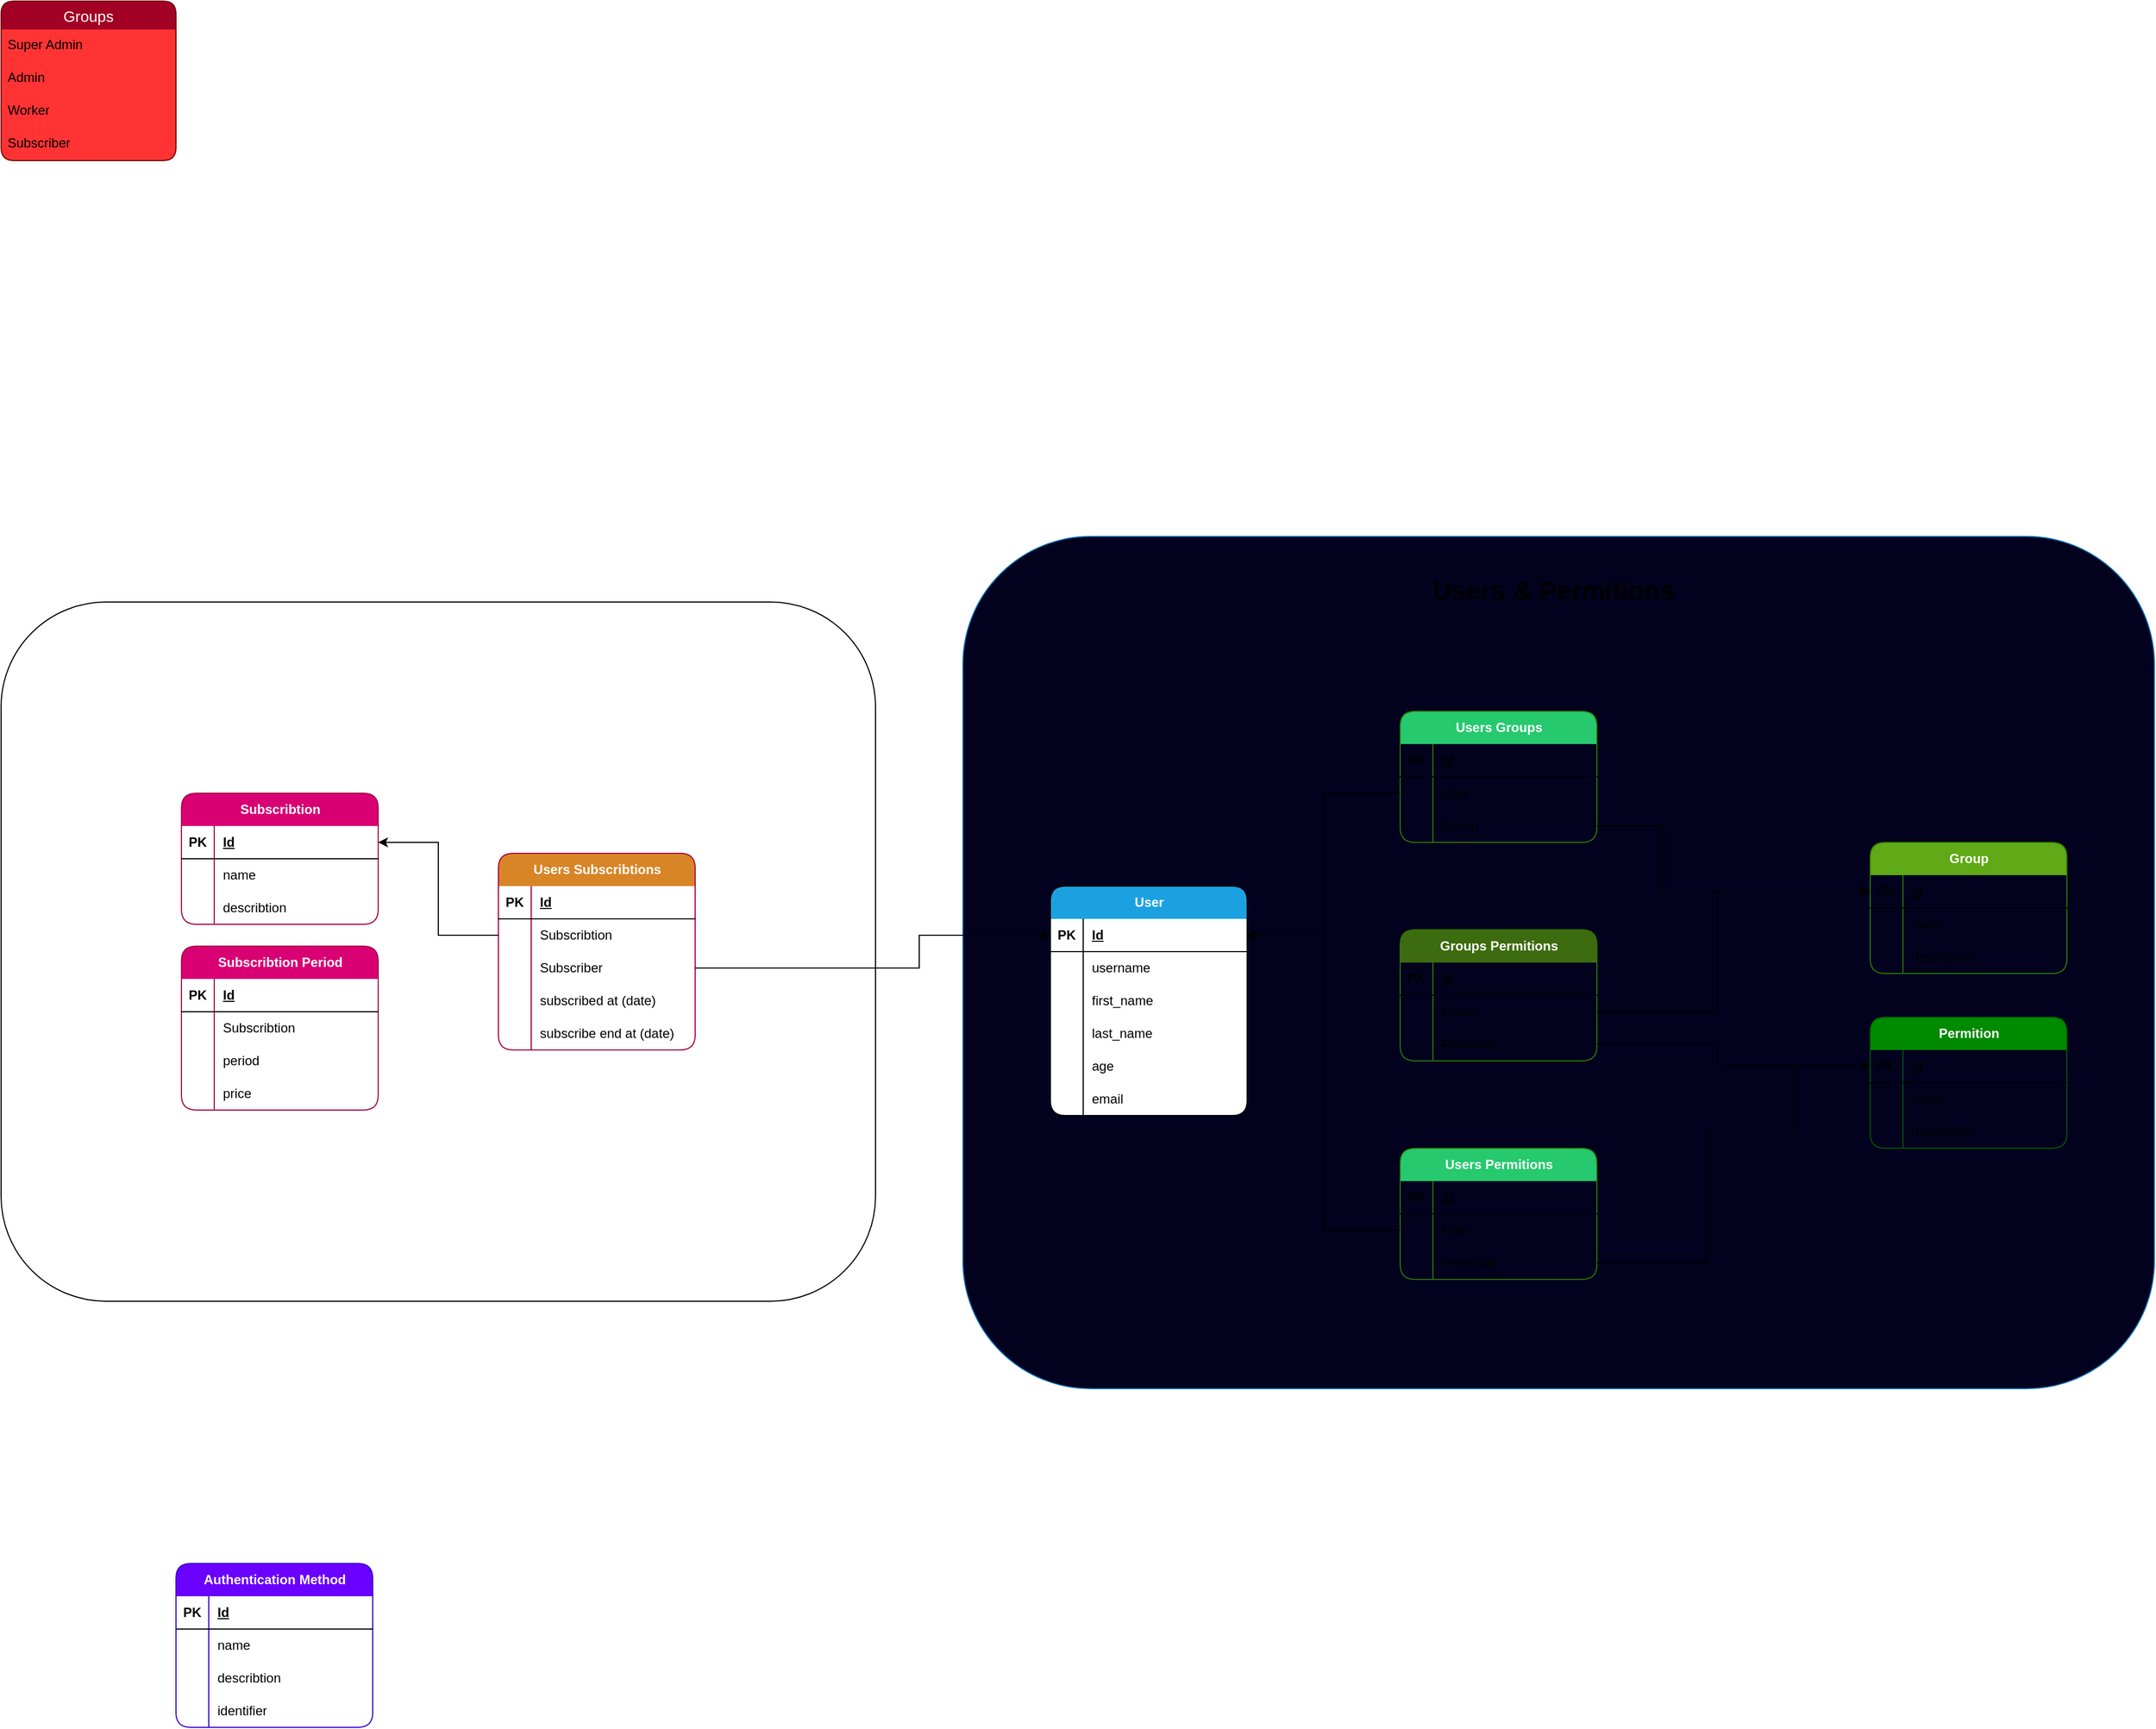 <mxfile version="21.6.5" type="device">
  <diagram name="Page-1" id="xg7CgBrB9_Lk4aRXQVMj">
    <mxGraphModel dx="1467" dy="811" grid="1" gridSize="10" guides="1" tooltips="1" connect="1" arrows="1" fold="1" page="0" pageScale="1" pageWidth="1500" pageHeight="2000" background="none" math="0" shadow="0">
      <root>
        <mxCell id="0" />
        <mxCell id="1" parent="0" />
        <mxCell id="YQK4Ysnu9C63STyvXHJZ-3" value="Groups" style="swimlane;fontStyle=0;childLayout=stackLayout;horizontal=1;startSize=26;horizontalStack=0;resizeParent=1;resizeParentMax=0;resizeLast=0;collapsible=1;marginBottom=0;align=center;fontSize=14;fillColor=#a20025;fontColor=#ffffff;strokeColor=#6F0000;swimlaneLine=0;rounded=1;swimlaneFillColor=#FF3333;" vertex="1" parent="1">
          <mxGeometry x="-480" y="-310" width="160" height="146" as="geometry" />
        </mxCell>
        <mxCell id="YQK4Ysnu9C63STyvXHJZ-7" value="Super Admin" style="text;strokeColor=none;fillColor=none;spacingLeft=4;spacingRight=4;overflow=hidden;rotatable=0;points=[[0,0.5],[1,0.5]];portConstraint=eastwest;fontSize=12;whiteSpace=wrap;html=1;" vertex="1" parent="YQK4Ysnu9C63STyvXHJZ-3">
          <mxGeometry y="26" width="160" height="30" as="geometry" />
        </mxCell>
        <mxCell id="YQK4Ysnu9C63STyvXHJZ-4" value="Admin" style="text;strokeColor=none;fillColor=none;spacingLeft=4;spacingRight=4;overflow=hidden;rotatable=0;points=[[0,0.5],[1,0.5]];portConstraint=eastwest;fontSize=12;whiteSpace=wrap;html=1;" vertex="1" parent="YQK4Ysnu9C63STyvXHJZ-3">
          <mxGeometry y="56" width="160" height="30" as="geometry" />
        </mxCell>
        <mxCell id="YQK4Ysnu9C63STyvXHJZ-5" value="Worker" style="text;strokeColor=none;fillColor=none;spacingLeft=4;spacingRight=4;overflow=hidden;rotatable=0;points=[[0,0.5],[1,0.5]];portConstraint=eastwest;fontSize=12;whiteSpace=wrap;html=1;" vertex="1" parent="YQK4Ysnu9C63STyvXHJZ-3">
          <mxGeometry y="86" width="160" height="30" as="geometry" />
        </mxCell>
        <mxCell id="YQK4Ysnu9C63STyvXHJZ-6" value="Subscriber" style="text;strokeColor=none;fillColor=none;spacingLeft=4;spacingRight=4;overflow=hidden;rotatable=0;points=[[0,0.5],[1,0.5]];portConstraint=eastwest;fontSize=12;whiteSpace=wrap;html=1;" vertex="1" parent="YQK4Ysnu9C63STyvXHJZ-3">
          <mxGeometry y="116" width="160" height="30" as="geometry" />
        </mxCell>
        <mxCell id="YQK4Ysnu9C63STyvXHJZ-22" value="" style="group" vertex="1" connectable="0" parent="1">
          <mxGeometry x="400" y="180" width="1090" height="780" as="geometry" />
        </mxCell>
        <mxCell id="YQK4Ysnu9C63STyvXHJZ-21" value="" style="rounded=1;whiteSpace=wrap;html=1;fillColor=#02021F;fontColor=#ffffff;strokeColor=#006EAF;" vertex="1" parent="YQK4Ysnu9C63STyvXHJZ-22">
          <mxGeometry width="1090" height="780" as="geometry" />
        </mxCell>
        <mxCell id="2C0zCBsF6jFKkmQKUa8t-2" value="User" style="shape=table;startSize=30;container=1;collapsible=1;childLayout=tableLayout;fixedRows=1;rowLines=0;fontStyle=1;align=center;resizeLast=1;html=1;fillColor=#1ba1e2;fontColor=#ffffff;strokeColor=default;rounded=1;swimlaneLine=0;shadow=0;gradientColor=none;swimlaneFillColor=default;fixDash=0;movable=1;resizable=1;rotatable=1;deletable=1;editable=1;locked=0;connectable=1;" parent="YQK4Ysnu9C63STyvXHJZ-22" vertex="1">
          <mxGeometry x="80" y="320" width="180" height="210" as="geometry" />
        </mxCell>
        <mxCell id="2C0zCBsF6jFKkmQKUa8t-3" value="" style="shape=tableRow;horizontal=0;startSize=0;swimlaneHead=0;swimlaneBody=0;fillColor=none;collapsible=0;dropTarget=0;points=[[0,0.5],[1,0.5]];portConstraint=eastwest;top=0;left=0;right=0;bottom=1;shadow=0;swimlaneLine=0;" parent="2C0zCBsF6jFKkmQKUa8t-2" vertex="1">
          <mxGeometry y="30" width="180" height="30" as="geometry" />
        </mxCell>
        <mxCell id="2C0zCBsF6jFKkmQKUa8t-4" value="PK" style="shape=partialRectangle;connectable=0;fillColor=none;top=0;left=0;bottom=0;right=0;fontStyle=1;overflow=hidden;whiteSpace=wrap;html=1;shadow=0;swimlaneLine=0;" parent="2C0zCBsF6jFKkmQKUa8t-3" vertex="1">
          <mxGeometry width="30" height="30" as="geometry">
            <mxRectangle width="30" height="30" as="alternateBounds" />
          </mxGeometry>
        </mxCell>
        <mxCell id="2C0zCBsF6jFKkmQKUa8t-5" value="Id" style="shape=partialRectangle;connectable=0;fillColor=none;top=0;left=0;bottom=0;right=0;align=left;spacingLeft=6;fontStyle=5;overflow=hidden;whiteSpace=wrap;html=1;shadow=0;swimlaneLine=0;" parent="2C0zCBsF6jFKkmQKUa8t-3" vertex="1">
          <mxGeometry x="30" width="150" height="30" as="geometry">
            <mxRectangle width="150" height="30" as="alternateBounds" />
          </mxGeometry>
        </mxCell>
        <mxCell id="2C0zCBsF6jFKkmQKUa8t-35" style="shape=tableRow;horizontal=0;startSize=0;swimlaneHead=0;swimlaneBody=0;fillColor=none;collapsible=0;dropTarget=0;points=[[0,0.5],[1,0.5]];portConstraint=eastwest;top=0;left=0;right=0;bottom=0;shadow=0;swimlaneLine=0;" parent="2C0zCBsF6jFKkmQKUa8t-2" vertex="1">
          <mxGeometry y="60" width="180" height="30" as="geometry" />
        </mxCell>
        <mxCell id="2C0zCBsF6jFKkmQKUa8t-36" style="shape=partialRectangle;connectable=0;fillColor=none;top=0;left=0;bottom=0;right=0;editable=1;overflow=hidden;whiteSpace=wrap;html=1;shadow=0;swimlaneLine=0;" parent="2C0zCBsF6jFKkmQKUa8t-35" vertex="1">
          <mxGeometry width="30" height="30" as="geometry">
            <mxRectangle width="30" height="30" as="alternateBounds" />
          </mxGeometry>
        </mxCell>
        <mxCell id="2C0zCBsF6jFKkmQKUa8t-37" value="username" style="shape=partialRectangle;connectable=0;fillColor=none;top=0;left=0;bottom=0;right=0;align=left;spacingLeft=6;overflow=hidden;whiteSpace=wrap;html=1;shadow=0;swimlaneLine=0;" parent="2C0zCBsF6jFKkmQKUa8t-35" vertex="1">
          <mxGeometry x="30" width="150" height="30" as="geometry">
            <mxRectangle width="150" height="30" as="alternateBounds" />
          </mxGeometry>
        </mxCell>
        <mxCell id="2C0zCBsF6jFKkmQKUa8t-6" value="" style="shape=tableRow;horizontal=0;startSize=0;swimlaneHead=0;swimlaneBody=0;fillColor=none;collapsible=0;dropTarget=0;points=[[0,0.5],[1,0.5]];portConstraint=eastwest;top=0;left=0;right=0;bottom=0;shadow=0;swimlaneLine=0;" parent="2C0zCBsF6jFKkmQKUa8t-2" vertex="1">
          <mxGeometry y="90" width="180" height="30" as="geometry" />
        </mxCell>
        <mxCell id="2C0zCBsF6jFKkmQKUa8t-7" value="" style="shape=partialRectangle;connectable=0;fillColor=none;top=0;left=0;bottom=0;right=0;editable=1;overflow=hidden;whiteSpace=wrap;html=1;shadow=0;swimlaneLine=0;" parent="2C0zCBsF6jFKkmQKUa8t-6" vertex="1">
          <mxGeometry width="30" height="30" as="geometry">
            <mxRectangle width="30" height="30" as="alternateBounds" />
          </mxGeometry>
        </mxCell>
        <mxCell id="2C0zCBsF6jFKkmQKUa8t-8" value="first_name" style="shape=partialRectangle;connectable=0;fillColor=none;top=0;left=0;bottom=0;right=0;align=left;spacingLeft=6;overflow=hidden;whiteSpace=wrap;html=1;shadow=0;swimlaneLine=0;" parent="2C0zCBsF6jFKkmQKUa8t-6" vertex="1">
          <mxGeometry x="30" width="150" height="30" as="geometry">
            <mxRectangle width="150" height="30" as="alternateBounds" />
          </mxGeometry>
        </mxCell>
        <mxCell id="2C0zCBsF6jFKkmQKUa8t-9" value="" style="shape=tableRow;horizontal=0;startSize=0;swimlaneHead=0;swimlaneBody=0;fillColor=none;collapsible=0;dropTarget=0;points=[[0,0.5],[1,0.5]];portConstraint=eastwest;top=0;left=0;right=0;bottom=0;shadow=0;swimlaneLine=0;" parent="2C0zCBsF6jFKkmQKUa8t-2" vertex="1">
          <mxGeometry y="120" width="180" height="30" as="geometry" />
        </mxCell>
        <mxCell id="2C0zCBsF6jFKkmQKUa8t-10" value="" style="shape=partialRectangle;connectable=0;fillColor=none;top=0;left=0;bottom=0;right=0;editable=1;overflow=hidden;whiteSpace=wrap;html=1;shadow=0;swimlaneLine=0;" parent="2C0zCBsF6jFKkmQKUa8t-9" vertex="1">
          <mxGeometry width="30" height="30" as="geometry">
            <mxRectangle width="30" height="30" as="alternateBounds" />
          </mxGeometry>
        </mxCell>
        <mxCell id="2C0zCBsF6jFKkmQKUa8t-11" value="last_name" style="shape=partialRectangle;connectable=0;fillColor=none;top=0;left=0;bottom=0;right=0;align=left;spacingLeft=6;overflow=hidden;whiteSpace=wrap;html=1;shadow=0;swimlaneLine=0;" parent="2C0zCBsF6jFKkmQKUa8t-9" vertex="1">
          <mxGeometry x="30" width="150" height="30" as="geometry">
            <mxRectangle width="150" height="30" as="alternateBounds" />
          </mxGeometry>
        </mxCell>
        <mxCell id="2C0zCBsF6jFKkmQKUa8t-12" value="" style="shape=tableRow;horizontal=0;startSize=0;swimlaneHead=0;swimlaneBody=0;fillColor=none;collapsible=0;dropTarget=0;points=[[0,0.5],[1,0.5]];portConstraint=eastwest;top=0;left=0;right=0;bottom=0;shadow=0;swimlaneLine=0;" parent="2C0zCBsF6jFKkmQKUa8t-2" vertex="1">
          <mxGeometry y="150" width="180" height="30" as="geometry" />
        </mxCell>
        <mxCell id="2C0zCBsF6jFKkmQKUa8t-13" value="" style="shape=partialRectangle;connectable=0;fillColor=none;top=0;left=0;bottom=0;right=0;editable=1;overflow=hidden;whiteSpace=wrap;html=1;shadow=0;swimlaneLine=0;" parent="2C0zCBsF6jFKkmQKUa8t-12" vertex="1">
          <mxGeometry width="30" height="30" as="geometry">
            <mxRectangle width="30" height="30" as="alternateBounds" />
          </mxGeometry>
        </mxCell>
        <mxCell id="2C0zCBsF6jFKkmQKUa8t-14" value="age" style="shape=partialRectangle;connectable=0;fillColor=none;top=0;left=0;bottom=0;right=0;align=left;spacingLeft=6;overflow=hidden;whiteSpace=wrap;html=1;shadow=0;swimlaneLine=0;" parent="2C0zCBsF6jFKkmQKUa8t-12" vertex="1">
          <mxGeometry x="30" width="150" height="30" as="geometry">
            <mxRectangle width="150" height="30" as="alternateBounds" />
          </mxGeometry>
        </mxCell>
        <mxCell id="2C0zCBsF6jFKkmQKUa8t-32" style="shape=tableRow;horizontal=0;startSize=0;swimlaneHead=0;swimlaneBody=0;fillColor=none;collapsible=0;dropTarget=0;points=[[0,0.5],[1,0.5]];portConstraint=eastwest;top=0;left=0;right=0;bottom=0;shadow=0;swimlaneLine=0;" parent="2C0zCBsF6jFKkmQKUa8t-2" vertex="1">
          <mxGeometry y="180" width="180" height="30" as="geometry" />
        </mxCell>
        <mxCell id="2C0zCBsF6jFKkmQKUa8t-33" style="shape=partialRectangle;connectable=0;fillColor=none;top=0;left=0;bottom=0;right=0;editable=1;overflow=hidden;whiteSpace=wrap;html=1;shadow=0;swimlaneLine=0;" parent="2C0zCBsF6jFKkmQKUa8t-32" vertex="1">
          <mxGeometry width="30" height="30" as="geometry">
            <mxRectangle width="30" height="30" as="alternateBounds" />
          </mxGeometry>
        </mxCell>
        <mxCell id="2C0zCBsF6jFKkmQKUa8t-34" value="email" style="shape=partialRectangle;connectable=0;fillColor=none;top=0;left=0;bottom=0;right=0;align=left;spacingLeft=6;overflow=hidden;whiteSpace=wrap;html=1;shadow=0;swimlaneLine=0;" parent="2C0zCBsF6jFKkmQKUa8t-32" vertex="1">
          <mxGeometry x="30" width="150" height="30" as="geometry">
            <mxRectangle width="150" height="30" as="alternateBounds" />
          </mxGeometry>
        </mxCell>
        <mxCell id="2C0zCBsF6jFKkmQKUa8t-38" value="Group" style="shape=table;startSize=30;container=1;collapsible=1;childLayout=tableLayout;fixedRows=1;rowLines=0;fontStyle=1;align=center;resizeLast=1;html=1;fillColor=#60a917;fontColor=#ffffff;strokeColor=#2D7600;rounded=1;swimlaneLine=0;shadow=0;" parent="YQK4Ysnu9C63STyvXHJZ-22" vertex="1">
          <mxGeometry x="830" y="280" width="180" height="120" as="geometry" />
        </mxCell>
        <mxCell id="2C0zCBsF6jFKkmQKUa8t-39" value="" style="shape=tableRow;horizontal=0;startSize=0;swimlaneHead=0;swimlaneBody=0;fillColor=none;collapsible=0;dropTarget=0;points=[[0,0.5],[1,0.5]];portConstraint=eastwest;top=0;left=0;right=0;bottom=1;shadow=0;swimlaneLine=0;" parent="2C0zCBsF6jFKkmQKUa8t-38" vertex="1">
          <mxGeometry y="30" width="180" height="30" as="geometry" />
        </mxCell>
        <mxCell id="2C0zCBsF6jFKkmQKUa8t-40" value="PK" style="shape=partialRectangle;connectable=0;fillColor=none;top=0;left=0;bottom=0;right=0;fontStyle=1;overflow=hidden;whiteSpace=wrap;html=1;shadow=0;swimlaneLine=0;" parent="2C0zCBsF6jFKkmQKUa8t-39" vertex="1">
          <mxGeometry width="30" height="30" as="geometry">
            <mxRectangle width="30" height="30" as="alternateBounds" />
          </mxGeometry>
        </mxCell>
        <mxCell id="2C0zCBsF6jFKkmQKUa8t-41" value="Id" style="shape=partialRectangle;connectable=0;fillColor=none;top=0;left=0;bottom=0;right=0;align=left;spacingLeft=6;fontStyle=5;overflow=hidden;whiteSpace=wrap;html=1;shadow=0;swimlaneLine=0;" parent="2C0zCBsF6jFKkmQKUa8t-39" vertex="1">
          <mxGeometry x="30" width="150" height="30" as="geometry">
            <mxRectangle width="150" height="30" as="alternateBounds" />
          </mxGeometry>
        </mxCell>
        <mxCell id="2C0zCBsF6jFKkmQKUa8t-42" value="" style="shape=tableRow;horizontal=0;startSize=0;swimlaneHead=0;swimlaneBody=0;fillColor=none;collapsible=0;dropTarget=0;points=[[0,0.5],[1,0.5]];portConstraint=eastwest;top=0;left=0;right=0;bottom=0;shadow=0;swimlaneLine=0;" parent="2C0zCBsF6jFKkmQKUa8t-38" vertex="1">
          <mxGeometry y="60" width="180" height="30" as="geometry" />
        </mxCell>
        <mxCell id="2C0zCBsF6jFKkmQKUa8t-43" value="" style="shape=partialRectangle;connectable=0;fillColor=none;top=0;left=0;bottom=0;right=0;editable=1;overflow=hidden;whiteSpace=wrap;html=1;shadow=0;swimlaneLine=0;" parent="2C0zCBsF6jFKkmQKUa8t-42" vertex="1">
          <mxGeometry width="30" height="30" as="geometry">
            <mxRectangle width="30" height="30" as="alternateBounds" />
          </mxGeometry>
        </mxCell>
        <mxCell id="2C0zCBsF6jFKkmQKUa8t-44" value="name" style="shape=partialRectangle;connectable=0;fillColor=none;top=0;left=0;bottom=0;right=0;align=left;spacingLeft=6;overflow=hidden;whiteSpace=wrap;html=1;shadow=0;swimlaneLine=0;" parent="2C0zCBsF6jFKkmQKUa8t-42" vertex="1">
          <mxGeometry x="30" width="150" height="30" as="geometry">
            <mxRectangle width="150" height="30" as="alternateBounds" />
          </mxGeometry>
        </mxCell>
        <mxCell id="2C0zCBsF6jFKkmQKUa8t-45" value="" style="shape=tableRow;horizontal=0;startSize=0;swimlaneHead=0;swimlaneBody=0;fillColor=none;collapsible=0;dropTarget=0;points=[[0,0.5],[1,0.5]];portConstraint=eastwest;top=0;left=0;right=0;bottom=0;shadow=0;swimlaneLine=0;" parent="2C0zCBsF6jFKkmQKUa8t-38" vertex="1">
          <mxGeometry y="90" width="180" height="30" as="geometry" />
        </mxCell>
        <mxCell id="2C0zCBsF6jFKkmQKUa8t-46" value="" style="shape=partialRectangle;connectable=0;fillColor=none;top=0;left=0;bottom=0;right=0;editable=1;overflow=hidden;whiteSpace=wrap;html=1;shadow=0;swimlaneLine=0;" parent="2C0zCBsF6jFKkmQKUa8t-45" vertex="1">
          <mxGeometry width="30" height="30" as="geometry">
            <mxRectangle width="30" height="30" as="alternateBounds" />
          </mxGeometry>
        </mxCell>
        <mxCell id="2C0zCBsF6jFKkmQKUa8t-47" value="description" style="shape=partialRectangle;connectable=0;fillColor=none;top=0;left=0;bottom=0;right=0;align=left;spacingLeft=6;overflow=hidden;whiteSpace=wrap;html=1;shadow=0;swimlaneLine=0;" parent="2C0zCBsF6jFKkmQKUa8t-45" vertex="1">
          <mxGeometry x="30" width="150" height="30" as="geometry">
            <mxRectangle width="150" height="30" as="alternateBounds" />
          </mxGeometry>
        </mxCell>
        <mxCell id="2C0zCBsF6jFKkmQKUa8t-51" value="Permition" style="shape=table;startSize=30;container=1;collapsible=1;childLayout=tableLayout;fixedRows=1;rowLines=0;fontStyle=1;align=center;resizeLast=1;html=1;rounded=1;fillColor=#008a00;fontColor=#ffffff;strokeColor=#005700;swimlaneLine=0;shadow=0;" parent="YQK4Ysnu9C63STyvXHJZ-22" vertex="1">
          <mxGeometry x="830" y="440" width="180" height="120" as="geometry" />
        </mxCell>
        <mxCell id="2C0zCBsF6jFKkmQKUa8t-52" value="" style="shape=tableRow;horizontal=0;startSize=0;swimlaneHead=0;swimlaneBody=0;fillColor=none;collapsible=0;dropTarget=0;points=[[0,0.5],[1,0.5]];portConstraint=eastwest;top=0;left=0;right=0;bottom=1;shadow=0;swimlaneLine=0;" parent="2C0zCBsF6jFKkmQKUa8t-51" vertex="1">
          <mxGeometry y="30" width="180" height="30" as="geometry" />
        </mxCell>
        <mxCell id="2C0zCBsF6jFKkmQKUa8t-53" value="PK" style="shape=partialRectangle;connectable=0;fillColor=none;top=0;left=0;bottom=0;right=0;fontStyle=1;overflow=hidden;whiteSpace=wrap;html=1;shadow=0;swimlaneLine=0;" parent="2C0zCBsF6jFKkmQKUa8t-52" vertex="1">
          <mxGeometry width="30" height="30" as="geometry">
            <mxRectangle width="30" height="30" as="alternateBounds" />
          </mxGeometry>
        </mxCell>
        <mxCell id="2C0zCBsF6jFKkmQKUa8t-54" value="Id" style="shape=partialRectangle;connectable=0;fillColor=none;top=0;left=0;bottom=0;right=0;align=left;spacingLeft=6;fontStyle=5;overflow=hidden;whiteSpace=wrap;html=1;shadow=0;swimlaneLine=0;" parent="2C0zCBsF6jFKkmQKUa8t-52" vertex="1">
          <mxGeometry x="30" width="150" height="30" as="geometry">
            <mxRectangle width="150" height="30" as="alternateBounds" />
          </mxGeometry>
        </mxCell>
        <mxCell id="2C0zCBsF6jFKkmQKUa8t-55" value="" style="shape=tableRow;horizontal=0;startSize=0;swimlaneHead=0;swimlaneBody=0;fillColor=none;collapsible=0;dropTarget=0;points=[[0,0.5],[1,0.5]];portConstraint=eastwest;top=0;left=0;right=0;bottom=0;shadow=0;swimlaneLine=0;" parent="2C0zCBsF6jFKkmQKUa8t-51" vertex="1">
          <mxGeometry y="60" width="180" height="30" as="geometry" />
        </mxCell>
        <mxCell id="2C0zCBsF6jFKkmQKUa8t-56" value="" style="shape=partialRectangle;connectable=0;fillColor=none;top=0;left=0;bottom=0;right=0;editable=1;overflow=hidden;whiteSpace=wrap;html=1;shadow=0;swimlaneLine=0;" parent="2C0zCBsF6jFKkmQKUa8t-55" vertex="1">
          <mxGeometry width="30" height="30" as="geometry">
            <mxRectangle width="30" height="30" as="alternateBounds" />
          </mxGeometry>
        </mxCell>
        <mxCell id="2C0zCBsF6jFKkmQKUa8t-57" value="name" style="shape=partialRectangle;connectable=0;fillColor=none;top=0;left=0;bottom=0;right=0;align=left;spacingLeft=6;overflow=hidden;whiteSpace=wrap;html=1;shadow=0;swimlaneLine=0;" parent="2C0zCBsF6jFKkmQKUa8t-55" vertex="1">
          <mxGeometry x="30" width="150" height="30" as="geometry">
            <mxRectangle width="150" height="30" as="alternateBounds" />
          </mxGeometry>
        </mxCell>
        <mxCell id="2C0zCBsF6jFKkmQKUa8t-58" value="" style="shape=tableRow;horizontal=0;startSize=0;swimlaneHead=0;swimlaneBody=0;fillColor=none;collapsible=0;dropTarget=0;points=[[0,0.5],[1,0.5]];portConstraint=eastwest;top=0;left=0;right=0;bottom=0;shadow=0;swimlaneLine=0;" parent="2C0zCBsF6jFKkmQKUa8t-51" vertex="1">
          <mxGeometry y="90" width="180" height="30" as="geometry" />
        </mxCell>
        <mxCell id="2C0zCBsF6jFKkmQKUa8t-59" value="" style="shape=partialRectangle;connectable=0;fillColor=none;top=0;left=0;bottom=0;right=0;editable=1;overflow=hidden;whiteSpace=wrap;html=1;shadow=0;swimlaneLine=0;" parent="2C0zCBsF6jFKkmQKUa8t-58" vertex="1">
          <mxGeometry width="30" height="30" as="geometry">
            <mxRectangle width="30" height="30" as="alternateBounds" />
          </mxGeometry>
        </mxCell>
        <mxCell id="2C0zCBsF6jFKkmQKUa8t-60" value="description" style="shape=partialRectangle;connectable=0;fillColor=none;top=0;left=0;bottom=0;right=0;align=left;spacingLeft=6;overflow=hidden;whiteSpace=wrap;html=1;shadow=0;swimlaneLine=0;" parent="2C0zCBsF6jFKkmQKUa8t-58" vertex="1">
          <mxGeometry x="30" width="150" height="30" as="geometry">
            <mxRectangle width="150" height="30" as="alternateBounds" />
          </mxGeometry>
        </mxCell>
        <mxCell id="2C0zCBsF6jFKkmQKUa8t-67" value="Groups Permitions" style="shape=table;startSize=30;container=1;collapsible=1;childLayout=tableLayout;fixedRows=1;rowLines=0;fontStyle=1;align=center;resizeLast=1;html=1;fillColor=#3D6B0F;fontColor=#ffffff;strokeColor=#2D7600;rounded=1;swimlaneLine=0;shadow=0;" parent="YQK4Ysnu9C63STyvXHJZ-22" vertex="1">
          <mxGeometry x="400" y="360" width="180" height="120" as="geometry" />
        </mxCell>
        <mxCell id="2C0zCBsF6jFKkmQKUa8t-68" value="" style="shape=tableRow;horizontal=0;startSize=0;swimlaneHead=0;swimlaneBody=0;fillColor=none;collapsible=0;dropTarget=0;points=[[0,0.5],[1,0.5]];portConstraint=eastwest;top=0;left=0;right=0;bottom=1;shadow=0;swimlaneLine=0;" parent="2C0zCBsF6jFKkmQKUa8t-67" vertex="1">
          <mxGeometry y="30" width="180" height="30" as="geometry" />
        </mxCell>
        <mxCell id="2C0zCBsF6jFKkmQKUa8t-69" value="PK" style="shape=partialRectangle;connectable=0;fillColor=none;top=0;left=0;bottom=0;right=0;fontStyle=1;overflow=hidden;whiteSpace=wrap;html=1;shadow=0;swimlaneLine=0;" parent="2C0zCBsF6jFKkmQKUa8t-68" vertex="1">
          <mxGeometry width="30" height="30" as="geometry">
            <mxRectangle width="30" height="30" as="alternateBounds" />
          </mxGeometry>
        </mxCell>
        <mxCell id="2C0zCBsF6jFKkmQKUa8t-70" value="Id" style="shape=partialRectangle;connectable=0;fillColor=none;top=0;left=0;bottom=0;right=0;align=left;spacingLeft=6;fontStyle=5;overflow=hidden;whiteSpace=wrap;html=1;shadow=0;swimlaneLine=0;" parent="2C0zCBsF6jFKkmQKUa8t-68" vertex="1">
          <mxGeometry x="30" width="150" height="30" as="geometry">
            <mxRectangle width="150" height="30" as="alternateBounds" />
          </mxGeometry>
        </mxCell>
        <mxCell id="2C0zCBsF6jFKkmQKUa8t-71" value="" style="shape=tableRow;horizontal=0;startSize=0;swimlaneHead=0;swimlaneBody=0;fillColor=none;collapsible=0;dropTarget=0;points=[[0,0.5],[1,0.5]];portConstraint=eastwest;top=0;left=0;right=0;bottom=0;shadow=0;swimlaneLine=0;" parent="2C0zCBsF6jFKkmQKUa8t-67" vertex="1">
          <mxGeometry y="60" width="180" height="30" as="geometry" />
        </mxCell>
        <mxCell id="2C0zCBsF6jFKkmQKUa8t-72" value="" style="shape=partialRectangle;connectable=0;fillColor=none;top=0;left=0;bottom=0;right=0;editable=1;overflow=hidden;whiteSpace=wrap;html=1;shadow=0;swimlaneLine=0;" parent="2C0zCBsF6jFKkmQKUa8t-71" vertex="1">
          <mxGeometry width="30" height="30" as="geometry">
            <mxRectangle width="30" height="30" as="alternateBounds" />
          </mxGeometry>
        </mxCell>
        <mxCell id="2C0zCBsF6jFKkmQKUa8t-73" value="Group" style="shape=partialRectangle;connectable=0;fillColor=none;top=0;left=0;bottom=0;right=0;align=left;spacingLeft=6;overflow=hidden;whiteSpace=wrap;html=1;shadow=0;swimlaneLine=0;" parent="2C0zCBsF6jFKkmQKUa8t-71" vertex="1">
          <mxGeometry x="30" width="150" height="30" as="geometry">
            <mxRectangle width="150" height="30" as="alternateBounds" />
          </mxGeometry>
        </mxCell>
        <mxCell id="2C0zCBsF6jFKkmQKUa8t-74" value="" style="shape=tableRow;horizontal=0;startSize=0;swimlaneHead=0;swimlaneBody=0;fillColor=none;collapsible=0;dropTarget=0;points=[[0,0.5],[1,0.5]];portConstraint=eastwest;top=0;left=0;right=0;bottom=0;shadow=0;swimlaneLine=0;" parent="2C0zCBsF6jFKkmQKUa8t-67" vertex="1">
          <mxGeometry y="90" width="180" height="30" as="geometry" />
        </mxCell>
        <mxCell id="2C0zCBsF6jFKkmQKUa8t-75" value="" style="shape=partialRectangle;connectable=0;fillColor=none;top=0;left=0;bottom=0;right=0;editable=1;overflow=hidden;whiteSpace=wrap;html=1;shadow=0;swimlaneLine=0;" parent="2C0zCBsF6jFKkmQKUa8t-74" vertex="1">
          <mxGeometry width="30" height="30" as="geometry">
            <mxRectangle width="30" height="30" as="alternateBounds" />
          </mxGeometry>
        </mxCell>
        <mxCell id="2C0zCBsF6jFKkmQKUa8t-76" value="Permition" style="shape=partialRectangle;connectable=0;fillColor=none;top=0;left=0;bottom=0;right=0;align=left;spacingLeft=6;overflow=hidden;whiteSpace=wrap;html=1;shadow=0;swimlaneLine=0;" parent="2C0zCBsF6jFKkmQKUa8t-74" vertex="1">
          <mxGeometry x="30" width="150" height="30" as="geometry">
            <mxRectangle width="150" height="30" as="alternateBounds" />
          </mxGeometry>
        </mxCell>
        <mxCell id="2C0zCBsF6jFKkmQKUa8t-83" value="Users Groups" style="shape=table;startSize=30;container=1;collapsible=1;childLayout=tableLayout;fixedRows=1;rowLines=0;fontStyle=1;align=center;resizeLast=1;html=1;fillColor=#26C96D;fontColor=#ffffff;strokeColor=#2D7600;rounded=1;swimlaneLine=0;shadow=0;" parent="YQK4Ysnu9C63STyvXHJZ-22" vertex="1">
          <mxGeometry x="400" y="160" width="180" height="120" as="geometry" />
        </mxCell>
        <mxCell id="2C0zCBsF6jFKkmQKUa8t-84" value="" style="shape=tableRow;horizontal=0;startSize=0;swimlaneHead=0;swimlaneBody=0;fillColor=none;collapsible=0;dropTarget=0;points=[[0,0.5],[1,0.5]];portConstraint=eastwest;top=0;left=0;right=0;bottom=1;shadow=0;swimlaneLine=0;" parent="2C0zCBsF6jFKkmQKUa8t-83" vertex="1">
          <mxGeometry y="30" width="180" height="30" as="geometry" />
        </mxCell>
        <mxCell id="2C0zCBsF6jFKkmQKUa8t-85" value="PK" style="shape=partialRectangle;connectable=0;fillColor=none;top=0;left=0;bottom=0;right=0;fontStyle=1;overflow=hidden;whiteSpace=wrap;html=1;shadow=0;swimlaneLine=0;" parent="2C0zCBsF6jFKkmQKUa8t-84" vertex="1">
          <mxGeometry width="30" height="30" as="geometry">
            <mxRectangle width="30" height="30" as="alternateBounds" />
          </mxGeometry>
        </mxCell>
        <mxCell id="2C0zCBsF6jFKkmQKUa8t-86" value="Id" style="shape=partialRectangle;connectable=0;fillColor=none;top=0;left=0;bottom=0;right=0;align=left;spacingLeft=6;fontStyle=5;overflow=hidden;whiteSpace=wrap;html=1;shadow=0;swimlaneLine=0;" parent="2C0zCBsF6jFKkmQKUa8t-84" vertex="1">
          <mxGeometry x="30" width="150" height="30" as="geometry">
            <mxRectangle width="150" height="30" as="alternateBounds" />
          </mxGeometry>
        </mxCell>
        <mxCell id="2C0zCBsF6jFKkmQKUa8t-87" value="" style="shape=tableRow;horizontal=0;startSize=0;swimlaneHead=0;swimlaneBody=0;fillColor=none;collapsible=0;dropTarget=0;points=[[0,0.5],[1,0.5]];portConstraint=eastwest;top=0;left=0;right=0;bottom=0;shadow=0;swimlaneLine=0;" parent="2C0zCBsF6jFKkmQKUa8t-83" vertex="1">
          <mxGeometry y="60" width="180" height="30" as="geometry" />
        </mxCell>
        <mxCell id="2C0zCBsF6jFKkmQKUa8t-88" value="" style="shape=partialRectangle;connectable=0;fillColor=none;top=0;left=0;bottom=0;right=0;editable=1;overflow=hidden;whiteSpace=wrap;html=1;shadow=0;swimlaneLine=0;" parent="2C0zCBsF6jFKkmQKUa8t-87" vertex="1">
          <mxGeometry width="30" height="30" as="geometry">
            <mxRectangle width="30" height="30" as="alternateBounds" />
          </mxGeometry>
        </mxCell>
        <mxCell id="2C0zCBsF6jFKkmQKUa8t-89" value="User" style="shape=partialRectangle;connectable=0;fillColor=none;top=0;left=0;bottom=0;right=0;align=left;spacingLeft=6;overflow=hidden;whiteSpace=wrap;html=1;shadow=0;swimlaneLine=0;" parent="2C0zCBsF6jFKkmQKUa8t-87" vertex="1">
          <mxGeometry x="30" width="150" height="30" as="geometry">
            <mxRectangle width="150" height="30" as="alternateBounds" />
          </mxGeometry>
        </mxCell>
        <mxCell id="2C0zCBsF6jFKkmQKUa8t-90" value="" style="shape=tableRow;horizontal=0;startSize=0;swimlaneHead=0;swimlaneBody=0;fillColor=none;collapsible=0;dropTarget=0;points=[[0,0.5],[1,0.5]];portConstraint=eastwest;top=0;left=0;right=0;bottom=0;shadow=0;swimlaneLine=0;" parent="2C0zCBsF6jFKkmQKUa8t-83" vertex="1">
          <mxGeometry y="90" width="180" height="30" as="geometry" />
        </mxCell>
        <mxCell id="2C0zCBsF6jFKkmQKUa8t-91" value="" style="shape=partialRectangle;connectable=0;fillColor=none;top=0;left=0;bottom=0;right=0;editable=1;overflow=hidden;whiteSpace=wrap;html=1;shadow=0;swimlaneLine=0;" parent="2C0zCBsF6jFKkmQKUa8t-90" vertex="1">
          <mxGeometry width="30" height="30" as="geometry">
            <mxRectangle width="30" height="30" as="alternateBounds" />
          </mxGeometry>
        </mxCell>
        <mxCell id="2C0zCBsF6jFKkmQKUa8t-92" value="Group" style="shape=partialRectangle;connectable=0;fillColor=none;top=0;left=0;bottom=0;right=0;align=left;spacingLeft=6;overflow=hidden;whiteSpace=wrap;html=1;shadow=0;swimlaneLine=0;" parent="2C0zCBsF6jFKkmQKUa8t-90" vertex="1">
          <mxGeometry x="30" width="150" height="30" as="geometry">
            <mxRectangle width="150" height="30" as="alternateBounds" />
          </mxGeometry>
        </mxCell>
        <mxCell id="2C0zCBsF6jFKkmQKUa8t-96" style="edgeStyle=orthogonalEdgeStyle;rounded=0;orthogonalLoop=1;jettySize=auto;html=1;exitX=1;exitY=0.5;exitDx=0;exitDy=0;entryX=0;entryY=0.5;entryDx=0;entryDy=0;shadow=0;swimlaneLine=0;" parent="YQK4Ysnu9C63STyvXHJZ-22" source="2C0zCBsF6jFKkmQKUa8t-71" target="2C0zCBsF6jFKkmQKUa8t-39" edge="1">
          <mxGeometry relative="1" as="geometry">
            <Array as="points">
              <mxPoint x="690" y="435" />
              <mxPoint x="690" y="325" />
            </Array>
          </mxGeometry>
        </mxCell>
        <mxCell id="2C0zCBsF6jFKkmQKUa8t-97" style="edgeStyle=orthogonalEdgeStyle;rounded=0;orthogonalLoop=1;jettySize=auto;html=1;exitX=1;exitY=0.5;exitDx=0;exitDy=0;entryX=0;entryY=0.5;entryDx=0;entryDy=0;shadow=0;swimlaneLine=0;" parent="YQK4Ysnu9C63STyvXHJZ-22" source="2C0zCBsF6jFKkmQKUa8t-74" target="2C0zCBsF6jFKkmQKUa8t-52" edge="1">
          <mxGeometry relative="1" as="geometry">
            <Array as="points">
              <mxPoint x="690" y="465" />
              <mxPoint x="690" y="485" />
            </Array>
          </mxGeometry>
        </mxCell>
        <mxCell id="2C0zCBsF6jFKkmQKUa8t-99" style="edgeStyle=orthogonalEdgeStyle;rounded=0;orthogonalLoop=1;jettySize=auto;html=1;exitX=1;exitY=0.5;exitDx=0;exitDy=0;entryX=0;entryY=0.5;entryDx=0;entryDy=0;shadow=0;swimlaneLine=0;" parent="YQK4Ysnu9C63STyvXHJZ-22" source="2C0zCBsF6jFKkmQKUa8t-90" target="2C0zCBsF6jFKkmQKUa8t-39" edge="1">
          <mxGeometry relative="1" as="geometry">
            <Array as="points">
              <mxPoint x="640" y="265" />
              <mxPoint x="640" y="325" />
            </Array>
          </mxGeometry>
        </mxCell>
        <mxCell id="2C0zCBsF6jFKkmQKUa8t-100" style="edgeStyle=orthogonalEdgeStyle;rounded=0;orthogonalLoop=1;jettySize=auto;html=1;exitX=0;exitY=0.5;exitDx=0;exitDy=0;entryX=1;entryY=0.5;entryDx=0;entryDy=0;shadow=0;swimlaneLine=0;" parent="YQK4Ysnu9C63STyvXHJZ-22" source="2C0zCBsF6jFKkmQKUa8t-87" target="2C0zCBsF6jFKkmQKUa8t-3" edge="1">
          <mxGeometry relative="1" as="geometry" />
        </mxCell>
        <mxCell id="YQK4Ysnu9C63STyvXHJZ-8" value="Users Permitions" style="shape=table;startSize=30;container=1;collapsible=1;childLayout=tableLayout;fixedRows=1;rowLines=0;fontStyle=1;align=center;resizeLast=1;html=1;fillColor=#26C96D;fontColor=#ffffff;strokeColor=#2D7600;rounded=1;swimlaneLine=0;shadow=0;" vertex="1" parent="YQK4Ysnu9C63STyvXHJZ-22">
          <mxGeometry x="400" y="560" width="180" height="120" as="geometry" />
        </mxCell>
        <mxCell id="YQK4Ysnu9C63STyvXHJZ-9" value="" style="shape=tableRow;horizontal=0;startSize=0;swimlaneHead=0;swimlaneBody=0;fillColor=none;collapsible=0;dropTarget=0;points=[[0,0.5],[1,0.5]];portConstraint=eastwest;top=0;left=0;right=0;bottom=1;shadow=0;swimlaneLine=0;" vertex="1" parent="YQK4Ysnu9C63STyvXHJZ-8">
          <mxGeometry y="30" width="180" height="30" as="geometry" />
        </mxCell>
        <mxCell id="YQK4Ysnu9C63STyvXHJZ-10" value="PK" style="shape=partialRectangle;connectable=0;fillColor=none;top=0;left=0;bottom=0;right=0;fontStyle=1;overflow=hidden;whiteSpace=wrap;html=1;shadow=0;swimlaneLine=0;" vertex="1" parent="YQK4Ysnu9C63STyvXHJZ-9">
          <mxGeometry width="30" height="30" as="geometry">
            <mxRectangle width="30" height="30" as="alternateBounds" />
          </mxGeometry>
        </mxCell>
        <mxCell id="YQK4Ysnu9C63STyvXHJZ-11" value="Id" style="shape=partialRectangle;connectable=0;fillColor=none;top=0;left=0;bottom=0;right=0;align=left;spacingLeft=6;fontStyle=5;overflow=hidden;whiteSpace=wrap;html=1;shadow=0;swimlaneLine=0;" vertex="1" parent="YQK4Ysnu9C63STyvXHJZ-9">
          <mxGeometry x="30" width="150" height="30" as="geometry">
            <mxRectangle width="150" height="30" as="alternateBounds" />
          </mxGeometry>
        </mxCell>
        <mxCell id="YQK4Ysnu9C63STyvXHJZ-12" value="" style="shape=tableRow;horizontal=0;startSize=0;swimlaneHead=0;swimlaneBody=0;fillColor=none;collapsible=0;dropTarget=0;points=[[0,0.5],[1,0.5]];portConstraint=eastwest;top=0;left=0;right=0;bottom=0;shadow=0;swimlaneLine=0;" vertex="1" parent="YQK4Ysnu9C63STyvXHJZ-8">
          <mxGeometry y="60" width="180" height="30" as="geometry" />
        </mxCell>
        <mxCell id="YQK4Ysnu9C63STyvXHJZ-13" value="" style="shape=partialRectangle;connectable=0;fillColor=none;top=0;left=0;bottom=0;right=0;editable=1;overflow=hidden;whiteSpace=wrap;html=1;shadow=0;swimlaneLine=0;" vertex="1" parent="YQK4Ysnu9C63STyvXHJZ-12">
          <mxGeometry width="30" height="30" as="geometry">
            <mxRectangle width="30" height="30" as="alternateBounds" />
          </mxGeometry>
        </mxCell>
        <mxCell id="YQK4Ysnu9C63STyvXHJZ-14" value="User" style="shape=partialRectangle;connectable=0;fillColor=none;top=0;left=0;bottom=0;right=0;align=left;spacingLeft=6;overflow=hidden;whiteSpace=wrap;html=1;shadow=0;swimlaneLine=0;" vertex="1" parent="YQK4Ysnu9C63STyvXHJZ-12">
          <mxGeometry x="30" width="150" height="30" as="geometry">
            <mxRectangle width="150" height="30" as="alternateBounds" />
          </mxGeometry>
        </mxCell>
        <mxCell id="YQK4Ysnu9C63STyvXHJZ-15" value="" style="shape=tableRow;horizontal=0;startSize=0;swimlaneHead=0;swimlaneBody=0;fillColor=none;collapsible=0;dropTarget=0;points=[[0,0.5],[1,0.5]];portConstraint=eastwest;top=0;left=0;right=0;bottom=0;shadow=0;swimlaneLine=0;" vertex="1" parent="YQK4Ysnu9C63STyvXHJZ-8">
          <mxGeometry y="90" width="180" height="30" as="geometry" />
        </mxCell>
        <mxCell id="YQK4Ysnu9C63STyvXHJZ-16" value="" style="shape=partialRectangle;connectable=0;fillColor=none;top=0;left=0;bottom=0;right=0;editable=1;overflow=hidden;whiteSpace=wrap;html=1;shadow=0;swimlaneLine=0;" vertex="1" parent="YQK4Ysnu9C63STyvXHJZ-15">
          <mxGeometry width="30" height="30" as="geometry">
            <mxRectangle width="30" height="30" as="alternateBounds" />
          </mxGeometry>
        </mxCell>
        <mxCell id="YQK4Ysnu9C63STyvXHJZ-17" value="Permition" style="shape=partialRectangle;connectable=0;fillColor=none;top=0;left=0;bottom=0;right=0;align=left;spacingLeft=6;overflow=hidden;whiteSpace=wrap;html=1;shadow=0;swimlaneLine=0;" vertex="1" parent="YQK4Ysnu9C63STyvXHJZ-15">
          <mxGeometry x="30" width="150" height="30" as="geometry">
            <mxRectangle width="150" height="30" as="alternateBounds" />
          </mxGeometry>
        </mxCell>
        <mxCell id="YQK4Ysnu9C63STyvXHJZ-19" style="edgeStyle=orthogonalEdgeStyle;rounded=0;orthogonalLoop=1;jettySize=auto;html=1;exitX=1;exitY=0.5;exitDx=0;exitDy=0;entryX=0;entryY=0.5;entryDx=0;entryDy=0;" edge="1" parent="YQK4Ysnu9C63STyvXHJZ-22" source="YQK4Ysnu9C63STyvXHJZ-15" target="2C0zCBsF6jFKkmQKUa8t-52">
          <mxGeometry relative="1" as="geometry">
            <Array as="points">
              <mxPoint x="680" y="665" />
              <mxPoint x="680" y="545" />
              <mxPoint x="760" y="545" />
              <mxPoint x="760" y="485" />
            </Array>
          </mxGeometry>
        </mxCell>
        <mxCell id="YQK4Ysnu9C63STyvXHJZ-20" style="edgeStyle=orthogonalEdgeStyle;rounded=0;orthogonalLoop=1;jettySize=auto;html=1;exitX=0;exitY=0.5;exitDx=0;exitDy=0;entryX=1;entryY=0.5;entryDx=0;entryDy=0;" edge="1" parent="YQK4Ysnu9C63STyvXHJZ-22" source="YQK4Ysnu9C63STyvXHJZ-12" target="2C0zCBsF6jFKkmQKUa8t-3">
          <mxGeometry relative="1" as="geometry" />
        </mxCell>
        <mxCell id="YQK4Ysnu9C63STyvXHJZ-23" value="&lt;h1&gt;Users &amp;amp; Permitions&lt;/h1&gt;" style="text;html=1;strokeColor=none;fillColor=none;spacing=5;spacingTop=-20;whiteSpace=wrap;overflow=hidden;rounded=0;" vertex="1" parent="YQK4Ysnu9C63STyvXHJZ-22">
          <mxGeometry x="425" y="30" width="235" height="40" as="geometry" />
        </mxCell>
        <mxCell id="YQK4Ysnu9C63STyvXHJZ-76" value="" style="group" vertex="1" connectable="0" parent="1">
          <mxGeometry x="-480" y="240" width="800" height="640" as="geometry" />
        </mxCell>
        <mxCell id="YQK4Ysnu9C63STyvXHJZ-75" value="" style="rounded=1;whiteSpace=wrap;html=1;" vertex="1" parent="YQK4Ysnu9C63STyvXHJZ-76">
          <mxGeometry width="800" height="640" as="geometry" />
        </mxCell>
        <mxCell id="YQK4Ysnu9C63STyvXHJZ-24" value="Subscribtion" style="shape=table;startSize=30;container=1;collapsible=1;childLayout=tableLayout;fixedRows=1;rowLines=0;fontStyle=1;align=center;resizeLast=1;html=1;rounded=1;swimlaneLine=0;fillColor=#d80073;fontColor=#ffffff;strokeColor=#A50040;" vertex="1" parent="YQK4Ysnu9C63STyvXHJZ-76">
          <mxGeometry x="165" y="175" width="180" height="120" as="geometry" />
        </mxCell>
        <mxCell id="YQK4Ysnu9C63STyvXHJZ-25" value="" style="shape=tableRow;horizontal=0;startSize=0;swimlaneHead=0;swimlaneBody=0;fillColor=none;collapsible=0;dropTarget=0;points=[[0,0.5],[1,0.5]];portConstraint=eastwest;top=0;left=0;right=0;bottom=1;" vertex="1" parent="YQK4Ysnu9C63STyvXHJZ-24">
          <mxGeometry y="30" width="180" height="30" as="geometry" />
        </mxCell>
        <mxCell id="YQK4Ysnu9C63STyvXHJZ-26" value="PK" style="shape=partialRectangle;connectable=0;fillColor=none;top=0;left=0;bottom=0;right=0;fontStyle=1;overflow=hidden;whiteSpace=wrap;html=1;" vertex="1" parent="YQK4Ysnu9C63STyvXHJZ-25">
          <mxGeometry width="30" height="30" as="geometry">
            <mxRectangle width="30" height="30" as="alternateBounds" />
          </mxGeometry>
        </mxCell>
        <mxCell id="YQK4Ysnu9C63STyvXHJZ-27" value="Id" style="shape=partialRectangle;connectable=0;fillColor=none;top=0;left=0;bottom=0;right=0;align=left;spacingLeft=6;fontStyle=5;overflow=hidden;whiteSpace=wrap;html=1;" vertex="1" parent="YQK4Ysnu9C63STyvXHJZ-25">
          <mxGeometry x="30" width="150" height="30" as="geometry">
            <mxRectangle width="150" height="30" as="alternateBounds" />
          </mxGeometry>
        </mxCell>
        <mxCell id="YQK4Ysnu9C63STyvXHJZ-28" value="" style="shape=tableRow;horizontal=0;startSize=0;swimlaneHead=0;swimlaneBody=0;fillColor=none;collapsible=0;dropTarget=0;points=[[0,0.5],[1,0.5]];portConstraint=eastwest;top=0;left=0;right=0;bottom=0;" vertex="1" parent="YQK4Ysnu9C63STyvXHJZ-24">
          <mxGeometry y="60" width="180" height="30" as="geometry" />
        </mxCell>
        <mxCell id="YQK4Ysnu9C63STyvXHJZ-29" value="" style="shape=partialRectangle;connectable=0;fillColor=none;top=0;left=0;bottom=0;right=0;editable=1;overflow=hidden;whiteSpace=wrap;html=1;" vertex="1" parent="YQK4Ysnu9C63STyvXHJZ-28">
          <mxGeometry width="30" height="30" as="geometry">
            <mxRectangle width="30" height="30" as="alternateBounds" />
          </mxGeometry>
        </mxCell>
        <mxCell id="YQK4Ysnu9C63STyvXHJZ-30" value="name" style="shape=partialRectangle;connectable=0;fillColor=none;top=0;left=0;bottom=0;right=0;align=left;spacingLeft=6;overflow=hidden;whiteSpace=wrap;html=1;" vertex="1" parent="YQK4Ysnu9C63STyvXHJZ-28">
          <mxGeometry x="30" width="150" height="30" as="geometry">
            <mxRectangle width="150" height="30" as="alternateBounds" />
          </mxGeometry>
        </mxCell>
        <mxCell id="YQK4Ysnu9C63STyvXHJZ-31" value="" style="shape=tableRow;horizontal=0;startSize=0;swimlaneHead=0;swimlaneBody=0;fillColor=none;collapsible=0;dropTarget=0;points=[[0,0.5],[1,0.5]];portConstraint=eastwest;top=0;left=0;right=0;bottom=0;" vertex="1" parent="YQK4Ysnu9C63STyvXHJZ-24">
          <mxGeometry y="90" width="180" height="30" as="geometry" />
        </mxCell>
        <mxCell id="YQK4Ysnu9C63STyvXHJZ-32" value="" style="shape=partialRectangle;connectable=0;fillColor=none;top=0;left=0;bottom=0;right=0;editable=1;overflow=hidden;whiteSpace=wrap;html=1;" vertex="1" parent="YQK4Ysnu9C63STyvXHJZ-31">
          <mxGeometry width="30" height="30" as="geometry">
            <mxRectangle width="30" height="30" as="alternateBounds" />
          </mxGeometry>
        </mxCell>
        <mxCell id="YQK4Ysnu9C63STyvXHJZ-33" value="describtion" style="shape=partialRectangle;connectable=0;fillColor=none;top=0;left=0;bottom=0;right=0;align=left;spacingLeft=6;overflow=hidden;whiteSpace=wrap;html=1;" vertex="1" parent="YQK4Ysnu9C63STyvXHJZ-31">
          <mxGeometry x="30" width="150" height="30" as="geometry">
            <mxRectangle width="150" height="30" as="alternateBounds" />
          </mxGeometry>
        </mxCell>
        <mxCell id="YQK4Ysnu9C63STyvXHJZ-77" style="edgeStyle=orthogonalEdgeStyle;rounded=0;orthogonalLoop=1;jettySize=auto;html=1;exitX=1;exitY=0.5;exitDx=0;exitDy=0;" edge="1" parent="YQK4Ysnu9C63STyvXHJZ-24" source="YQK4Ysnu9C63STyvXHJZ-25" target="YQK4Ysnu9C63STyvXHJZ-25">
          <mxGeometry relative="1" as="geometry" />
        </mxCell>
        <mxCell id="YQK4Ysnu9C63STyvXHJZ-40" value="Subscribtion Period" style="shape=table;startSize=30;container=1;collapsible=1;childLayout=tableLayout;fixedRows=1;rowLines=0;fontStyle=1;align=center;resizeLast=1;html=1;rounded=1;swimlaneLine=0;fillColor=#d80073;fontColor=#ffffff;strokeColor=#A50040;" vertex="1" parent="YQK4Ysnu9C63STyvXHJZ-76">
          <mxGeometry x="165" y="315" width="180" height="150" as="geometry" />
        </mxCell>
        <mxCell id="YQK4Ysnu9C63STyvXHJZ-41" value="" style="shape=tableRow;horizontal=0;startSize=0;swimlaneHead=0;swimlaneBody=0;fillColor=none;collapsible=0;dropTarget=0;points=[[0,0.5],[1,0.5]];portConstraint=eastwest;top=0;left=0;right=0;bottom=1;" vertex="1" parent="YQK4Ysnu9C63STyvXHJZ-40">
          <mxGeometry y="30" width="180" height="30" as="geometry" />
        </mxCell>
        <mxCell id="YQK4Ysnu9C63STyvXHJZ-42" value="PK" style="shape=partialRectangle;connectable=0;fillColor=none;top=0;left=0;bottom=0;right=0;fontStyle=1;overflow=hidden;whiteSpace=wrap;html=1;" vertex="1" parent="YQK4Ysnu9C63STyvXHJZ-41">
          <mxGeometry width="30" height="30" as="geometry">
            <mxRectangle width="30" height="30" as="alternateBounds" />
          </mxGeometry>
        </mxCell>
        <mxCell id="YQK4Ysnu9C63STyvXHJZ-43" value="Id" style="shape=partialRectangle;connectable=0;fillColor=none;top=0;left=0;bottom=0;right=0;align=left;spacingLeft=6;fontStyle=5;overflow=hidden;whiteSpace=wrap;html=1;" vertex="1" parent="YQK4Ysnu9C63STyvXHJZ-41">
          <mxGeometry x="30" width="150" height="30" as="geometry">
            <mxRectangle width="150" height="30" as="alternateBounds" />
          </mxGeometry>
        </mxCell>
        <mxCell id="YQK4Ysnu9C63STyvXHJZ-44" value="" style="shape=tableRow;horizontal=0;startSize=0;swimlaneHead=0;swimlaneBody=0;fillColor=none;collapsible=0;dropTarget=0;points=[[0,0.5],[1,0.5]];portConstraint=eastwest;top=0;left=0;right=0;bottom=0;" vertex="1" parent="YQK4Ysnu9C63STyvXHJZ-40">
          <mxGeometry y="60" width="180" height="30" as="geometry" />
        </mxCell>
        <mxCell id="YQK4Ysnu9C63STyvXHJZ-45" value="" style="shape=partialRectangle;connectable=0;fillColor=none;top=0;left=0;bottom=0;right=0;editable=1;overflow=hidden;whiteSpace=wrap;html=1;" vertex="1" parent="YQK4Ysnu9C63STyvXHJZ-44">
          <mxGeometry width="30" height="30" as="geometry">
            <mxRectangle width="30" height="30" as="alternateBounds" />
          </mxGeometry>
        </mxCell>
        <mxCell id="YQK4Ysnu9C63STyvXHJZ-46" value="Subscribtion" style="shape=partialRectangle;connectable=0;fillColor=none;top=0;left=0;bottom=0;right=0;align=left;spacingLeft=6;overflow=hidden;whiteSpace=wrap;html=1;" vertex="1" parent="YQK4Ysnu9C63STyvXHJZ-44">
          <mxGeometry x="30" width="150" height="30" as="geometry">
            <mxRectangle width="150" height="30" as="alternateBounds" />
          </mxGeometry>
        </mxCell>
        <mxCell id="YQK4Ysnu9C63STyvXHJZ-47" value="" style="shape=tableRow;horizontal=0;startSize=0;swimlaneHead=0;swimlaneBody=0;fillColor=none;collapsible=0;dropTarget=0;points=[[0,0.5],[1,0.5]];portConstraint=eastwest;top=0;left=0;right=0;bottom=0;" vertex="1" parent="YQK4Ysnu9C63STyvXHJZ-40">
          <mxGeometry y="90" width="180" height="30" as="geometry" />
        </mxCell>
        <mxCell id="YQK4Ysnu9C63STyvXHJZ-48" value="" style="shape=partialRectangle;connectable=0;fillColor=none;top=0;left=0;bottom=0;right=0;editable=1;overflow=hidden;whiteSpace=wrap;html=1;" vertex="1" parent="YQK4Ysnu9C63STyvXHJZ-47">
          <mxGeometry width="30" height="30" as="geometry">
            <mxRectangle width="30" height="30" as="alternateBounds" />
          </mxGeometry>
        </mxCell>
        <mxCell id="YQK4Ysnu9C63STyvXHJZ-49" value="period" style="shape=partialRectangle;connectable=0;fillColor=none;top=0;left=0;bottom=0;right=0;align=left;spacingLeft=6;overflow=hidden;whiteSpace=wrap;html=1;" vertex="1" parent="YQK4Ysnu9C63STyvXHJZ-47">
          <mxGeometry x="30" width="150" height="30" as="geometry">
            <mxRectangle width="150" height="30" as="alternateBounds" />
          </mxGeometry>
        </mxCell>
        <mxCell id="YQK4Ysnu9C63STyvXHJZ-56" style="shape=tableRow;horizontal=0;startSize=0;swimlaneHead=0;swimlaneBody=0;fillColor=none;collapsible=0;dropTarget=0;points=[[0,0.5],[1,0.5]];portConstraint=eastwest;top=0;left=0;right=0;bottom=0;" vertex="1" parent="YQK4Ysnu9C63STyvXHJZ-40">
          <mxGeometry y="120" width="180" height="30" as="geometry" />
        </mxCell>
        <mxCell id="YQK4Ysnu9C63STyvXHJZ-57" style="shape=partialRectangle;connectable=0;fillColor=none;top=0;left=0;bottom=0;right=0;editable=1;overflow=hidden;whiteSpace=wrap;html=1;" vertex="1" parent="YQK4Ysnu9C63STyvXHJZ-56">
          <mxGeometry width="30" height="30" as="geometry">
            <mxRectangle width="30" height="30" as="alternateBounds" />
          </mxGeometry>
        </mxCell>
        <mxCell id="YQK4Ysnu9C63STyvXHJZ-58" value="price" style="shape=partialRectangle;connectable=0;fillColor=none;top=0;left=0;bottom=0;right=0;align=left;spacingLeft=6;overflow=hidden;whiteSpace=wrap;html=1;" vertex="1" parent="YQK4Ysnu9C63STyvXHJZ-56">
          <mxGeometry x="30" width="150" height="30" as="geometry">
            <mxRectangle width="150" height="30" as="alternateBounds" />
          </mxGeometry>
        </mxCell>
        <mxCell id="YQK4Ysnu9C63STyvXHJZ-59" value="Users Subscribtions" style="shape=table;startSize=30;container=1;collapsible=1;childLayout=tableLayout;fixedRows=1;rowLines=0;fontStyle=1;align=center;resizeLast=1;html=1;rounded=1;swimlaneLine=0;fillColor=#D88527;fontColor=#ffffff;strokeColor=#A50040;" vertex="1" parent="YQK4Ysnu9C63STyvXHJZ-76">
          <mxGeometry x="455" y="230" width="180" height="180" as="geometry" />
        </mxCell>
        <mxCell id="YQK4Ysnu9C63STyvXHJZ-60" value="" style="shape=tableRow;horizontal=0;startSize=0;swimlaneHead=0;swimlaneBody=0;fillColor=none;collapsible=0;dropTarget=0;points=[[0,0.5],[1,0.5]];portConstraint=eastwest;top=0;left=0;right=0;bottom=1;" vertex="1" parent="YQK4Ysnu9C63STyvXHJZ-59">
          <mxGeometry y="30" width="180" height="30" as="geometry" />
        </mxCell>
        <mxCell id="YQK4Ysnu9C63STyvXHJZ-61" value="PK" style="shape=partialRectangle;connectable=0;fillColor=none;top=0;left=0;bottom=0;right=0;fontStyle=1;overflow=hidden;whiteSpace=wrap;html=1;" vertex="1" parent="YQK4Ysnu9C63STyvXHJZ-60">
          <mxGeometry width="30" height="30" as="geometry">
            <mxRectangle width="30" height="30" as="alternateBounds" />
          </mxGeometry>
        </mxCell>
        <mxCell id="YQK4Ysnu9C63STyvXHJZ-62" value="Id" style="shape=partialRectangle;connectable=0;fillColor=none;top=0;left=0;bottom=0;right=0;align=left;spacingLeft=6;fontStyle=5;overflow=hidden;whiteSpace=wrap;html=1;" vertex="1" parent="YQK4Ysnu9C63STyvXHJZ-60">
          <mxGeometry x="30" width="150" height="30" as="geometry">
            <mxRectangle width="150" height="30" as="alternateBounds" />
          </mxGeometry>
        </mxCell>
        <mxCell id="YQK4Ysnu9C63STyvXHJZ-63" value="" style="shape=tableRow;horizontal=0;startSize=0;swimlaneHead=0;swimlaneBody=0;fillColor=none;collapsible=0;dropTarget=0;points=[[0,0.5],[1,0.5]];portConstraint=eastwest;top=0;left=0;right=0;bottom=0;" vertex="1" parent="YQK4Ysnu9C63STyvXHJZ-59">
          <mxGeometry y="60" width="180" height="30" as="geometry" />
        </mxCell>
        <mxCell id="YQK4Ysnu9C63STyvXHJZ-64" value="" style="shape=partialRectangle;connectable=0;fillColor=none;top=0;left=0;bottom=0;right=0;editable=1;overflow=hidden;whiteSpace=wrap;html=1;" vertex="1" parent="YQK4Ysnu9C63STyvXHJZ-63">
          <mxGeometry width="30" height="30" as="geometry">
            <mxRectangle width="30" height="30" as="alternateBounds" />
          </mxGeometry>
        </mxCell>
        <mxCell id="YQK4Ysnu9C63STyvXHJZ-65" value="Subscribtion" style="shape=partialRectangle;connectable=0;fillColor=none;top=0;left=0;bottom=0;right=0;align=left;spacingLeft=6;overflow=hidden;whiteSpace=wrap;html=1;" vertex="1" parent="YQK4Ysnu9C63STyvXHJZ-63">
          <mxGeometry x="30" width="150" height="30" as="geometry">
            <mxRectangle width="150" height="30" as="alternateBounds" />
          </mxGeometry>
        </mxCell>
        <mxCell id="YQK4Ysnu9C63STyvXHJZ-66" value="" style="shape=tableRow;horizontal=0;startSize=0;swimlaneHead=0;swimlaneBody=0;fillColor=none;collapsible=0;dropTarget=0;points=[[0,0.5],[1,0.5]];portConstraint=eastwest;top=0;left=0;right=0;bottom=0;" vertex="1" parent="YQK4Ysnu9C63STyvXHJZ-59">
          <mxGeometry y="90" width="180" height="30" as="geometry" />
        </mxCell>
        <mxCell id="YQK4Ysnu9C63STyvXHJZ-67" value="" style="shape=partialRectangle;connectable=0;fillColor=none;top=0;left=0;bottom=0;right=0;editable=1;overflow=hidden;whiteSpace=wrap;html=1;" vertex="1" parent="YQK4Ysnu9C63STyvXHJZ-66">
          <mxGeometry width="30" height="30" as="geometry">
            <mxRectangle width="30" height="30" as="alternateBounds" />
          </mxGeometry>
        </mxCell>
        <mxCell id="YQK4Ysnu9C63STyvXHJZ-68" value="Subscriber" style="shape=partialRectangle;connectable=0;fillColor=none;top=0;left=0;bottom=0;right=0;align=left;spacingLeft=6;overflow=hidden;whiteSpace=wrap;html=1;" vertex="1" parent="YQK4Ysnu9C63STyvXHJZ-66">
          <mxGeometry x="30" width="150" height="30" as="geometry">
            <mxRectangle width="150" height="30" as="alternateBounds" />
          </mxGeometry>
        </mxCell>
        <mxCell id="YQK4Ysnu9C63STyvXHJZ-69" style="shape=tableRow;horizontal=0;startSize=0;swimlaneHead=0;swimlaneBody=0;fillColor=none;collapsible=0;dropTarget=0;points=[[0,0.5],[1,0.5]];portConstraint=eastwest;top=0;left=0;right=0;bottom=0;" vertex="1" parent="YQK4Ysnu9C63STyvXHJZ-59">
          <mxGeometry y="120" width="180" height="30" as="geometry" />
        </mxCell>
        <mxCell id="YQK4Ysnu9C63STyvXHJZ-70" style="shape=partialRectangle;connectable=0;fillColor=none;top=0;left=0;bottom=0;right=0;editable=1;overflow=hidden;whiteSpace=wrap;html=1;" vertex="1" parent="YQK4Ysnu9C63STyvXHJZ-69">
          <mxGeometry width="30" height="30" as="geometry">
            <mxRectangle width="30" height="30" as="alternateBounds" />
          </mxGeometry>
        </mxCell>
        <mxCell id="YQK4Ysnu9C63STyvXHJZ-71" value="subscribed at (date)" style="shape=partialRectangle;connectable=0;fillColor=none;top=0;left=0;bottom=0;right=0;align=left;spacingLeft=6;overflow=hidden;whiteSpace=wrap;html=1;" vertex="1" parent="YQK4Ysnu9C63STyvXHJZ-69">
          <mxGeometry x="30" width="150" height="30" as="geometry">
            <mxRectangle width="150" height="30" as="alternateBounds" />
          </mxGeometry>
        </mxCell>
        <mxCell id="YQK4Ysnu9C63STyvXHJZ-72" style="shape=tableRow;horizontal=0;startSize=0;swimlaneHead=0;swimlaneBody=0;fillColor=none;collapsible=0;dropTarget=0;points=[[0,0.5],[1,0.5]];portConstraint=eastwest;top=0;left=0;right=0;bottom=0;" vertex="1" parent="YQK4Ysnu9C63STyvXHJZ-59">
          <mxGeometry y="150" width="180" height="30" as="geometry" />
        </mxCell>
        <mxCell id="YQK4Ysnu9C63STyvXHJZ-73" style="shape=partialRectangle;connectable=0;fillColor=none;top=0;left=0;bottom=0;right=0;editable=1;overflow=hidden;whiteSpace=wrap;html=1;" vertex="1" parent="YQK4Ysnu9C63STyvXHJZ-72">
          <mxGeometry width="30" height="30" as="geometry">
            <mxRectangle width="30" height="30" as="alternateBounds" />
          </mxGeometry>
        </mxCell>
        <mxCell id="YQK4Ysnu9C63STyvXHJZ-74" value="subscribe end at (date)" style="shape=partialRectangle;connectable=0;fillColor=none;top=0;left=0;bottom=0;right=0;align=left;spacingLeft=6;overflow=hidden;whiteSpace=wrap;html=1;" vertex="1" parent="YQK4Ysnu9C63STyvXHJZ-72">
          <mxGeometry x="30" width="150" height="30" as="geometry">
            <mxRectangle width="150" height="30" as="alternateBounds" />
          </mxGeometry>
        </mxCell>
        <mxCell id="YQK4Ysnu9C63STyvXHJZ-78" style="edgeStyle=orthogonalEdgeStyle;rounded=0;orthogonalLoop=1;jettySize=auto;html=1;exitX=0;exitY=0.5;exitDx=0;exitDy=0;entryX=1;entryY=0.5;entryDx=0;entryDy=0;" edge="1" parent="YQK4Ysnu9C63STyvXHJZ-76" source="YQK4Ysnu9C63STyvXHJZ-63" target="YQK4Ysnu9C63STyvXHJZ-25">
          <mxGeometry relative="1" as="geometry" />
        </mxCell>
        <mxCell id="YQK4Ysnu9C63STyvXHJZ-79" style="edgeStyle=orthogonalEdgeStyle;rounded=0;orthogonalLoop=1;jettySize=auto;html=1;exitX=1;exitY=0.5;exitDx=0;exitDy=0;entryX=0;entryY=0.5;entryDx=0;entryDy=0;" edge="1" parent="1" source="YQK4Ysnu9C63STyvXHJZ-66" target="2C0zCBsF6jFKkmQKUa8t-3">
          <mxGeometry relative="1" as="geometry">
            <Array as="points">
              <mxPoint x="360" y="575" />
              <mxPoint x="360" y="545" />
            </Array>
          </mxGeometry>
        </mxCell>
        <mxCell id="YQK4Ysnu9C63STyvXHJZ-80" value="Authentication Method" style="shape=table;startSize=30;container=1;collapsible=1;childLayout=tableLayout;fixedRows=1;rowLines=0;fontStyle=1;align=center;resizeLast=1;html=1;swimlaneLine=0;rounded=1;fillColor=#6a00ff;fontColor=#ffffff;strokeColor=#3700CC;" vertex="1" parent="1">
          <mxGeometry x="-320" y="1120" width="180" height="150" as="geometry" />
        </mxCell>
        <mxCell id="YQK4Ysnu9C63STyvXHJZ-81" value="" style="shape=tableRow;horizontal=0;startSize=0;swimlaneHead=0;swimlaneBody=0;fillColor=none;collapsible=0;dropTarget=0;points=[[0,0.5],[1,0.5]];portConstraint=eastwest;top=0;left=0;right=0;bottom=1;" vertex="1" parent="YQK4Ysnu9C63STyvXHJZ-80">
          <mxGeometry y="30" width="180" height="30" as="geometry" />
        </mxCell>
        <mxCell id="YQK4Ysnu9C63STyvXHJZ-82" value="PK" style="shape=partialRectangle;connectable=0;fillColor=none;top=0;left=0;bottom=0;right=0;fontStyle=1;overflow=hidden;whiteSpace=wrap;html=1;" vertex="1" parent="YQK4Ysnu9C63STyvXHJZ-81">
          <mxGeometry width="30" height="30" as="geometry">
            <mxRectangle width="30" height="30" as="alternateBounds" />
          </mxGeometry>
        </mxCell>
        <mxCell id="YQK4Ysnu9C63STyvXHJZ-83" value="Id" style="shape=partialRectangle;connectable=0;fillColor=none;top=0;left=0;bottom=0;right=0;align=left;spacingLeft=6;fontStyle=5;overflow=hidden;whiteSpace=wrap;html=1;" vertex="1" parent="YQK4Ysnu9C63STyvXHJZ-81">
          <mxGeometry x="30" width="150" height="30" as="geometry">
            <mxRectangle width="150" height="30" as="alternateBounds" />
          </mxGeometry>
        </mxCell>
        <mxCell id="YQK4Ysnu9C63STyvXHJZ-84" value="" style="shape=tableRow;horizontal=0;startSize=0;swimlaneHead=0;swimlaneBody=0;fillColor=none;collapsible=0;dropTarget=0;points=[[0,0.5],[1,0.5]];portConstraint=eastwest;top=0;left=0;right=0;bottom=0;" vertex="1" parent="YQK4Ysnu9C63STyvXHJZ-80">
          <mxGeometry y="60" width="180" height="30" as="geometry" />
        </mxCell>
        <mxCell id="YQK4Ysnu9C63STyvXHJZ-85" value="" style="shape=partialRectangle;connectable=0;fillColor=none;top=0;left=0;bottom=0;right=0;editable=1;overflow=hidden;whiteSpace=wrap;html=1;" vertex="1" parent="YQK4Ysnu9C63STyvXHJZ-84">
          <mxGeometry width="30" height="30" as="geometry">
            <mxRectangle width="30" height="30" as="alternateBounds" />
          </mxGeometry>
        </mxCell>
        <mxCell id="YQK4Ysnu9C63STyvXHJZ-86" value="name" style="shape=partialRectangle;connectable=0;fillColor=none;top=0;left=0;bottom=0;right=0;align=left;spacingLeft=6;overflow=hidden;whiteSpace=wrap;html=1;" vertex="1" parent="YQK4Ysnu9C63STyvXHJZ-84">
          <mxGeometry x="30" width="150" height="30" as="geometry">
            <mxRectangle width="150" height="30" as="alternateBounds" />
          </mxGeometry>
        </mxCell>
        <mxCell id="YQK4Ysnu9C63STyvXHJZ-87" value="" style="shape=tableRow;horizontal=0;startSize=0;swimlaneHead=0;swimlaneBody=0;fillColor=none;collapsible=0;dropTarget=0;points=[[0,0.5],[1,0.5]];portConstraint=eastwest;top=0;left=0;right=0;bottom=0;" vertex="1" parent="YQK4Ysnu9C63STyvXHJZ-80">
          <mxGeometry y="90" width="180" height="30" as="geometry" />
        </mxCell>
        <mxCell id="YQK4Ysnu9C63STyvXHJZ-88" value="" style="shape=partialRectangle;connectable=0;fillColor=none;top=0;left=0;bottom=0;right=0;editable=1;overflow=hidden;whiteSpace=wrap;html=1;" vertex="1" parent="YQK4Ysnu9C63STyvXHJZ-87">
          <mxGeometry width="30" height="30" as="geometry">
            <mxRectangle width="30" height="30" as="alternateBounds" />
          </mxGeometry>
        </mxCell>
        <mxCell id="YQK4Ysnu9C63STyvXHJZ-89" value="describtion" style="shape=partialRectangle;connectable=0;fillColor=none;top=0;left=0;bottom=0;right=0;align=left;spacingLeft=6;overflow=hidden;whiteSpace=wrap;html=1;" vertex="1" parent="YQK4Ysnu9C63STyvXHJZ-87">
          <mxGeometry x="30" width="150" height="30" as="geometry">
            <mxRectangle width="150" height="30" as="alternateBounds" />
          </mxGeometry>
        </mxCell>
        <mxCell id="YQK4Ysnu9C63STyvXHJZ-90" value="" style="shape=tableRow;horizontal=0;startSize=0;swimlaneHead=0;swimlaneBody=0;fillColor=none;collapsible=0;dropTarget=0;points=[[0,0.5],[1,0.5]];portConstraint=eastwest;top=0;left=0;right=0;bottom=0;" vertex="1" parent="YQK4Ysnu9C63STyvXHJZ-80">
          <mxGeometry y="120" width="180" height="30" as="geometry" />
        </mxCell>
        <mxCell id="YQK4Ysnu9C63STyvXHJZ-91" value="" style="shape=partialRectangle;connectable=0;fillColor=none;top=0;left=0;bottom=0;right=0;editable=1;overflow=hidden;whiteSpace=wrap;html=1;" vertex="1" parent="YQK4Ysnu9C63STyvXHJZ-90">
          <mxGeometry width="30" height="30" as="geometry">
            <mxRectangle width="30" height="30" as="alternateBounds" />
          </mxGeometry>
        </mxCell>
        <mxCell id="YQK4Ysnu9C63STyvXHJZ-92" value="identifier" style="shape=partialRectangle;connectable=0;fillColor=none;top=0;left=0;bottom=0;right=0;align=left;spacingLeft=6;overflow=hidden;whiteSpace=wrap;html=1;" vertex="1" parent="YQK4Ysnu9C63STyvXHJZ-90">
          <mxGeometry x="30" width="150" height="30" as="geometry">
            <mxRectangle width="150" height="30" as="alternateBounds" />
          </mxGeometry>
        </mxCell>
      </root>
    </mxGraphModel>
  </diagram>
</mxfile>
